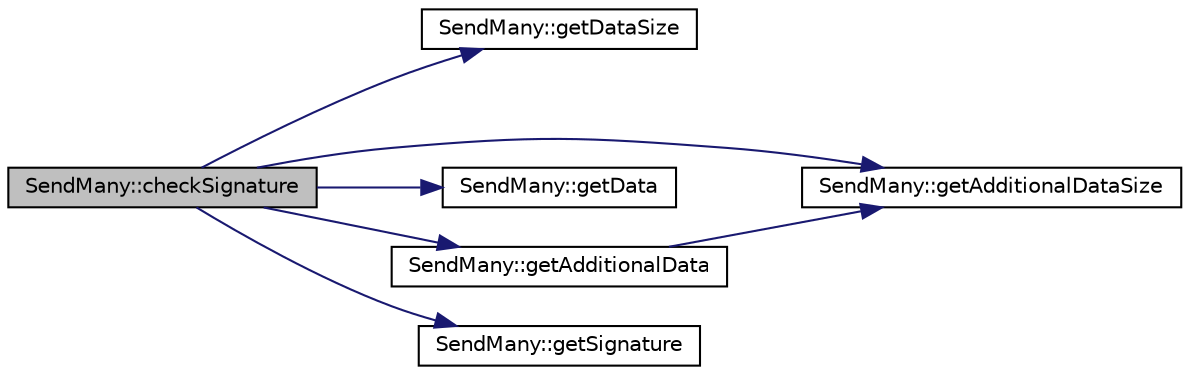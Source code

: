digraph "SendMany::checkSignature"
{
  edge [fontname="Helvetica",fontsize="10",labelfontname="Helvetica",labelfontsize="10"];
  node [fontname="Helvetica",fontsize="10",shape=record];
  rankdir="LR";
  Node2 [label="SendMany::checkSignature",height=0.2,width=0.4,color="black", fillcolor="grey75", style="filled", fontcolor="black"];
  Node2 -> Node3 [color="midnightblue",fontsize="10",style="solid",fontname="Helvetica"];
  Node3 [label="SendMany::getDataSize",height=0.2,width=0.4,color="black", fillcolor="white", style="filled",URL="$class_send_many.html#a2bd18054e8cdefcf5eee9af2efaeb713",tooltip="Get data struct size. Without signature. "];
  Node2 -> Node4 [color="midnightblue",fontsize="10",style="solid",fontname="Helvetica"];
  Node4 [label="SendMany::getAdditionalDataSize",height=0.2,width=0.4,color="black", fillcolor="white", style="filled",URL="$class_send_many.html#a9131eeafcfe2acc679575d3da2e9d6b1",tooltip="Get additional data size. "];
  Node2 -> Node5 [color="midnightblue",fontsize="10",style="solid",fontname="Helvetica"];
  Node5 [label="SendMany::getData",height=0.2,width=0.4,color="black", fillcolor="white", style="filled",URL="$class_send_many.html#a94e0bab68925c6ab4aa6e4c86fb4daa3",tooltip="Get pointer to command data structure. "];
  Node2 -> Node6 [color="midnightblue",fontsize="10",style="solid",fontname="Helvetica"];
  Node6 [label="SendMany::getAdditionalData",height=0.2,width=0.4,color="black", fillcolor="white", style="filled",URL="$class_send_many.html#a4df199e31b57ff041d89e1fdd03372b4",tooltip="Get additional data. "];
  Node6 -> Node4 [color="midnightblue",fontsize="10",style="solid",fontname="Helvetica"];
  Node2 -> Node7 [color="midnightblue",fontsize="10",style="solid",fontname="Helvetica"];
  Node7 [label="SendMany::getSignature",height=0.2,width=0.4,color="black", fillcolor="white", style="filled",URL="$class_send_many.html#a5faf1e47be6f840a1c4117d855b12b62",tooltip="Get pointer to signature data. "];
}
